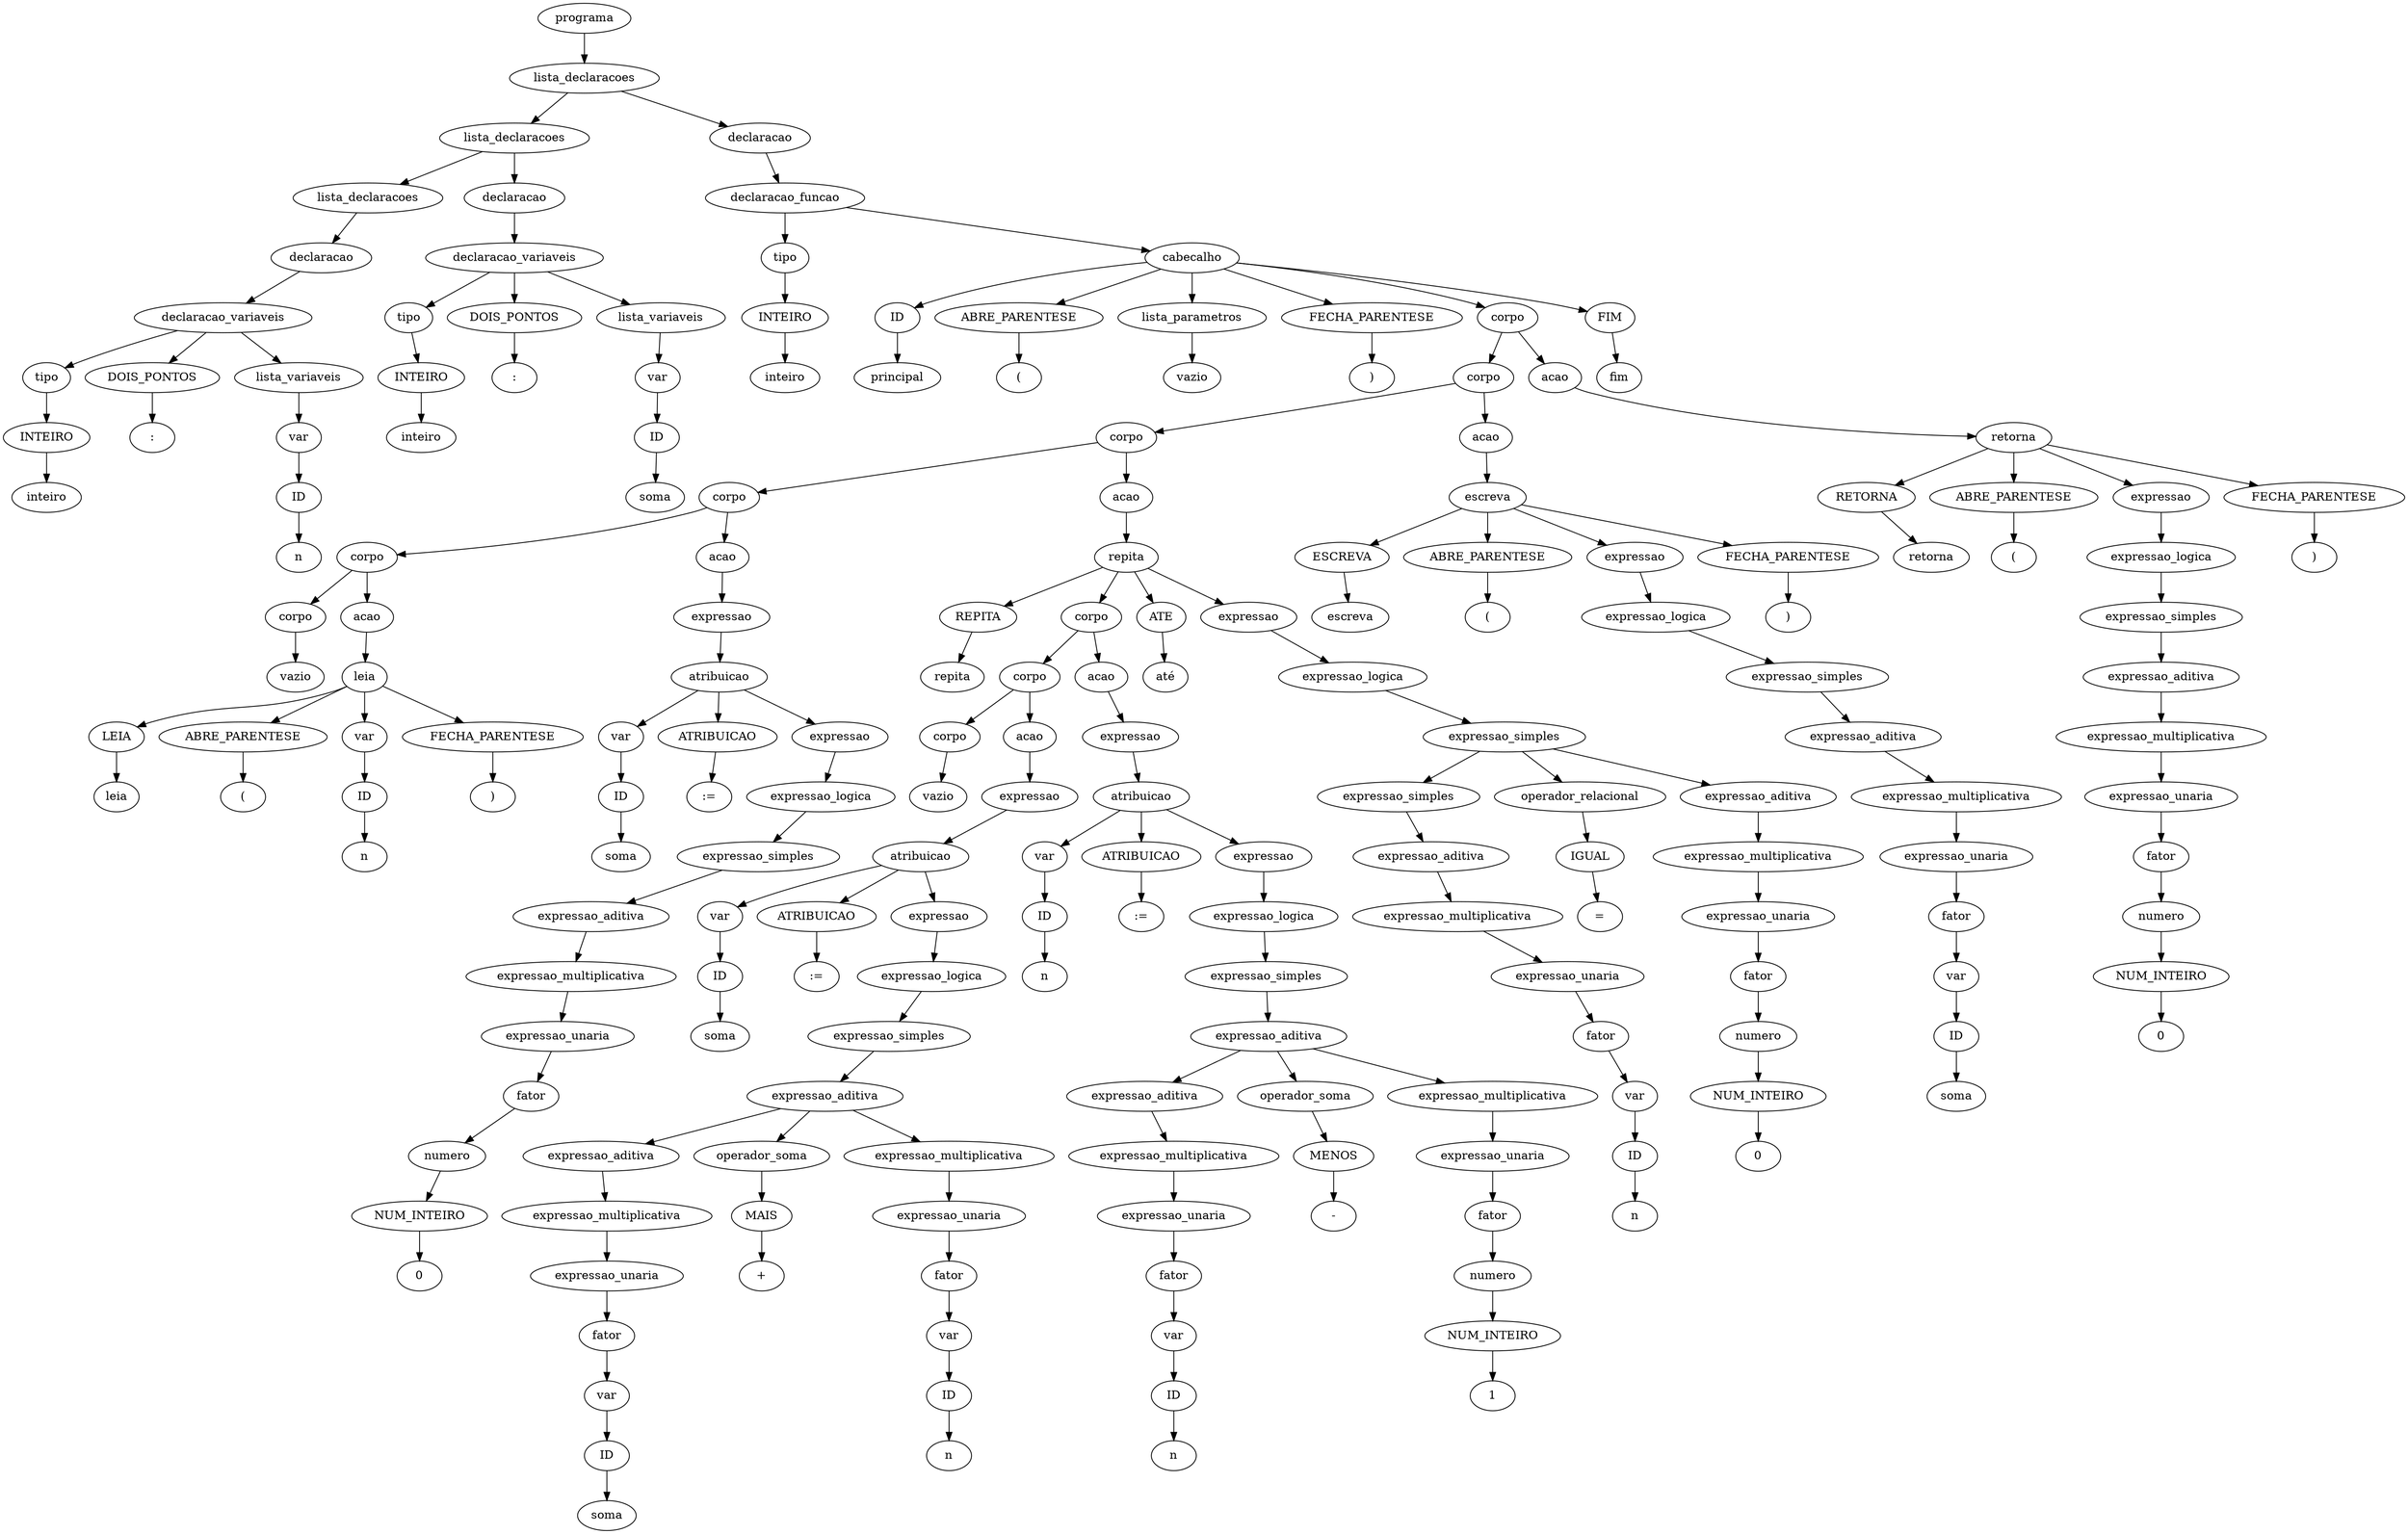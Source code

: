 digraph tree {
    "0x0" [label="programa"];
    "0x1" [label="lista_declaracoes"];
    "0x2" [label="lista_declaracoes"];
    "0x3" [label="lista_declaracoes"];
    "0x4" [label="declaracao"];
    "0x5" [label="declaracao_variaveis"];
    "0x6" [label="tipo"];
    "0x7" [label="INTEIRO"];
    "0x8" [label="inteiro"];
    "0x9" [label="DOIS_PONTOS"];
    "0xa" [label=":"];
    "0xb" [label="lista_variaveis"];
    "0xc" [label="var"];
    "0xd" [label="ID"];
    "0xe" [label="n"];
    "0xf" [label="declaracao"];
    "0x10" [label="declaracao_variaveis"];
    "0x11" [label="tipo"];
    "0x12" [label="INTEIRO"];
    "0x13" [label="inteiro"];
    "0x14" [label="DOIS_PONTOS"];
    "0x15" [label=":"];
    "0x16" [label="lista_variaveis"];
    "0x17" [label="var"];
    "0x18" [label="ID"];
    "0x19" [label="soma"];
    "0x1a" [label="declaracao"];
    "0x1b" [label="declaracao_funcao"];
    "0x1c" [label="tipo"];
    "0x1d" [label="INTEIRO"];
    "0x1e" [label="inteiro"];
    "0x1f" [label="cabecalho"];
    "0x20" [label="ID"];
    "0x21" [label="principal"];
    "0x22" [label="ABRE_PARENTESE"];
    "0x23" [label="("];
    "0x24" [label="lista_parametros"];
    "0x25" [label="vazio"];
    "0x26" [label="FECHA_PARENTESE"];
    "0x27" [label=")"];
    "0x28" [label="corpo"];
    "0x29" [label="corpo"];
    "0x2a" [label="corpo"];
    "0x2b" [label="corpo"];
    "0x2c" [label="corpo"];
    "0x2d" [label="corpo"];
    "0x2e" [label="vazio"];
    "0x2f" [label="acao"];
    "0x30" [label="leia"];
    "0x31" [label="LEIA"];
    "0x32" [label="leia"];
    "0x33" [label="ABRE_PARENTESE"];
    "0x34" [label="("];
    "0x35" [label="var"];
    "0x36" [label="ID"];
    "0x37" [label="n"];
    "0x38" [label="FECHA_PARENTESE"];
    "0x39" [label=")"];
    "0x3a" [label="acao"];
    "0x3b" [label="expressao"];
    "0x3c" [label="atribuicao"];
    "0x3d" [label="var"];
    "0x3e" [label="ID"];
    "0x3f" [label="soma"];
    "0x40" [label="ATRIBUICAO"];
    "0x41" [label=":="];
    "0x42" [label="expressao"];
    "0x43" [label="expressao_logica"];
    "0x44" [label="expressao_simples"];
    "0x45" [label="expressao_aditiva"];
    "0x46" [label="expressao_multiplicativa"];
    "0x47" [label="expressao_unaria"];
    "0x48" [label="fator"];
    "0x49" [label="numero"];
    "0x4a" [label="NUM_INTEIRO"];
    "0x4b" [label="0"];
    "0x4c" [label="acao"];
    "0x4d" [label="repita"];
    "0x4e" [label="REPITA"];
    "0x4f" [label="repita"];
    "0x50" [label="corpo"];
    "0x51" [label="corpo"];
    "0x52" [label="corpo"];
    "0x53" [label="vazio"];
    "0x54" [label="acao"];
    "0x55" [label="expressao"];
    "0x56" [label="atribuicao"];
    "0x57" [label="var"];
    "0x58" [label="ID"];
    "0x59" [label="soma"];
    "0x5a" [label="ATRIBUICAO"];
    "0x5b" [label=":="];
    "0x5c" [label="expressao"];
    "0x5d" [label="expressao_logica"];
    "0x5e" [label="expressao_simples"];
    "0x5f" [label="expressao_aditiva"];
    "0x60" [label="expressao_aditiva"];
    "0x61" [label="expressao_multiplicativa"];
    "0x62" [label="expressao_unaria"];
    "0x63" [label="fator"];
    "0x64" [label="var"];
    "0x65" [label="ID"];
    "0x66" [label="soma"];
    "0x67" [label="operador_soma"];
    "0x68" [label="MAIS"];
    "0x69" [label="+"];
    "0x6a" [label="expressao_multiplicativa"];
    "0x6b" [label="expressao_unaria"];
    "0x6c" [label="fator"];
    "0x6d" [label="var"];
    "0x6e" [label="ID"];
    "0x6f" [label="n"];
    "0x70" [label="acao"];
    "0x71" [label="expressao"];
    "0x72" [label="atribuicao"];
    "0x73" [label="var"];
    "0x74" [label="ID"];
    "0x75" [label="n"];
    "0x76" [label="ATRIBUICAO"];
    "0x77" [label=":="];
    "0x78" [label="expressao"];
    "0x79" [label="expressao_logica"];
    "0x7a" [label="expressao_simples"];
    "0x7b" [label="expressao_aditiva"];
    "0x7c" [label="expressao_aditiva"];
    "0x7d" [label="expressao_multiplicativa"];
    "0x7e" [label="expressao_unaria"];
    "0x7f" [label="fator"];
    "0x80" [label="var"];
    "0x81" [label="ID"];
    "0x82" [label="n"];
    "0x83" [label="operador_soma"];
    "0x84" [label="MENOS"];
    "0x85" [label="-"];
    "0x86" [label="expressao_multiplicativa"];
    "0x87" [label="expressao_unaria"];
    "0x88" [label="fator"];
    "0x89" [label="numero"];
    "0x8a" [label="NUM_INTEIRO"];
    "0x8b" [label="1"];
    "0x8c" [label="ATE"];
    "0x8d" [label="até"];
    "0x8e" [label="expressao"];
    "0x8f" [label="expressao_logica"];
    "0x90" [label="expressao_simples"];
    "0x91" [label="expressao_simples"];
    "0x92" [label="expressao_aditiva"];
    "0x93" [label="expressao_multiplicativa"];
    "0x94" [label="expressao_unaria"];
    "0x95" [label="fator"];
    "0x96" [label="var"];
    "0x97" [label="ID"];
    "0x98" [label="n"];
    "0x99" [label="operador_relacional"];
    "0x9a" [label="IGUAL"];
    "0x9b" [label="="];
    "0x9c" [label="expressao_aditiva"];
    "0x9d" [label="expressao_multiplicativa"];
    "0x9e" [label="expressao_unaria"];
    "0x9f" [label="fator"];
    "0xa0" [label="numero"];
    "0xa1" [label="NUM_INTEIRO"];
    "0xa2" [label="0"];
    "0xa3" [label="acao"];
    "0xa4" [label="escreva"];
    "0xa5" [label="ESCREVA"];
    "0xa6" [label="escreva"];
    "0xa7" [label="ABRE_PARENTESE"];
    "0xa8" [label="("];
    "0xa9" [label="expressao"];
    "0xaa" [label="expressao_logica"];
    "0xab" [label="expressao_simples"];
    "0xac" [label="expressao_aditiva"];
    "0xad" [label="expressao_multiplicativa"];
    "0xae" [label="expressao_unaria"];
    "0xaf" [label="fator"];
    "0xb0" [label="var"];
    "0xb1" [label="ID"];
    "0xb2" [label="soma"];
    "0xb3" [label="FECHA_PARENTESE"];
    "0xb4" [label=")"];
    "0xb5" [label="acao"];
    "0xb6" [label="retorna"];
    "0xb7" [label="RETORNA"];
    "0xb8" [label="retorna"];
    "0xb9" [label="ABRE_PARENTESE"];
    "0xba" [label="("];
    "0xbb" [label="expressao"];
    "0xbc" [label="expressao_logica"];
    "0xbd" [label="expressao_simples"];
    "0xbe" [label="expressao_aditiva"];
    "0xbf" [label="expressao_multiplicativa"];
    "0xc0" [label="expressao_unaria"];
    "0xc1" [label="fator"];
    "0xc2" [label="numero"];
    "0xc3" [label="NUM_INTEIRO"];
    "0xc4" [label="0"];
    "0xc5" [label="FECHA_PARENTESE"];
    "0xc6" [label=")"];
    "0xc7" [label="FIM"];
    "0xc8" [label="fim"];
    "0x0" -> "0x1";
    "0x1" -> "0x2";
    "0x1" -> "0x1a";
    "0x2" -> "0x3";
    "0x2" -> "0xf";
    "0x3" -> "0x4";
    "0x4" -> "0x5";
    "0x5" -> "0x6";
    "0x5" -> "0x9";
    "0x5" -> "0xb";
    "0x6" -> "0x7";
    "0x7" -> "0x8";
    "0x9" -> "0xa";
    "0xb" -> "0xc";
    "0xc" -> "0xd";
    "0xd" -> "0xe";
    "0xf" -> "0x10";
    "0x10" -> "0x11";
    "0x10" -> "0x14";
    "0x10" -> "0x16";
    "0x11" -> "0x12";
    "0x12" -> "0x13";
    "0x14" -> "0x15";
    "0x16" -> "0x17";
    "0x17" -> "0x18";
    "0x18" -> "0x19";
    "0x1a" -> "0x1b";
    "0x1b" -> "0x1c";
    "0x1b" -> "0x1f";
    "0x1c" -> "0x1d";
    "0x1d" -> "0x1e";
    "0x1f" -> "0x20";
    "0x1f" -> "0x22";
    "0x1f" -> "0x24";
    "0x1f" -> "0x26";
    "0x1f" -> "0x28";
    "0x1f" -> "0xc7";
    "0x20" -> "0x21";
    "0x22" -> "0x23";
    "0x24" -> "0x25";
    "0x26" -> "0x27";
    "0x28" -> "0x29";
    "0x28" -> "0xb5";
    "0x29" -> "0x2a";
    "0x29" -> "0xa3";
    "0x2a" -> "0x2b";
    "0x2a" -> "0x4c";
    "0x2b" -> "0x2c";
    "0x2b" -> "0x3a";
    "0x2c" -> "0x2d";
    "0x2c" -> "0x2f";
    "0x2d" -> "0x2e";
    "0x2f" -> "0x30";
    "0x30" -> "0x31";
    "0x30" -> "0x33";
    "0x30" -> "0x35";
    "0x30" -> "0x38";
    "0x31" -> "0x32";
    "0x33" -> "0x34";
    "0x35" -> "0x36";
    "0x36" -> "0x37";
    "0x38" -> "0x39";
    "0x3a" -> "0x3b";
    "0x3b" -> "0x3c";
    "0x3c" -> "0x3d";
    "0x3c" -> "0x40";
    "0x3c" -> "0x42";
    "0x3d" -> "0x3e";
    "0x3e" -> "0x3f";
    "0x40" -> "0x41";
    "0x42" -> "0x43";
    "0x43" -> "0x44";
    "0x44" -> "0x45";
    "0x45" -> "0x46";
    "0x46" -> "0x47";
    "0x47" -> "0x48";
    "0x48" -> "0x49";
    "0x49" -> "0x4a";
    "0x4a" -> "0x4b";
    "0x4c" -> "0x4d";
    "0x4d" -> "0x4e";
    "0x4d" -> "0x50";
    "0x4d" -> "0x8c";
    "0x4d" -> "0x8e";
    "0x4e" -> "0x4f";
    "0x50" -> "0x51";
    "0x50" -> "0x70";
    "0x51" -> "0x52";
    "0x51" -> "0x54";
    "0x52" -> "0x53";
    "0x54" -> "0x55";
    "0x55" -> "0x56";
    "0x56" -> "0x57";
    "0x56" -> "0x5a";
    "0x56" -> "0x5c";
    "0x57" -> "0x58";
    "0x58" -> "0x59";
    "0x5a" -> "0x5b";
    "0x5c" -> "0x5d";
    "0x5d" -> "0x5e";
    "0x5e" -> "0x5f";
    "0x5f" -> "0x60";
    "0x5f" -> "0x67";
    "0x5f" -> "0x6a";
    "0x60" -> "0x61";
    "0x61" -> "0x62";
    "0x62" -> "0x63";
    "0x63" -> "0x64";
    "0x64" -> "0x65";
    "0x65" -> "0x66";
    "0x67" -> "0x68";
    "0x68" -> "0x69";
    "0x6a" -> "0x6b";
    "0x6b" -> "0x6c";
    "0x6c" -> "0x6d";
    "0x6d" -> "0x6e";
    "0x6e" -> "0x6f";
    "0x70" -> "0x71";
    "0x71" -> "0x72";
    "0x72" -> "0x73";
    "0x72" -> "0x76";
    "0x72" -> "0x78";
    "0x73" -> "0x74";
    "0x74" -> "0x75";
    "0x76" -> "0x77";
    "0x78" -> "0x79";
    "0x79" -> "0x7a";
    "0x7a" -> "0x7b";
    "0x7b" -> "0x7c";
    "0x7b" -> "0x83";
    "0x7b" -> "0x86";
    "0x7c" -> "0x7d";
    "0x7d" -> "0x7e";
    "0x7e" -> "0x7f";
    "0x7f" -> "0x80";
    "0x80" -> "0x81";
    "0x81" -> "0x82";
    "0x83" -> "0x84";
    "0x84" -> "0x85";
    "0x86" -> "0x87";
    "0x87" -> "0x88";
    "0x88" -> "0x89";
    "0x89" -> "0x8a";
    "0x8a" -> "0x8b";
    "0x8c" -> "0x8d";
    "0x8e" -> "0x8f";
    "0x8f" -> "0x90";
    "0x90" -> "0x91";
    "0x90" -> "0x99";
    "0x90" -> "0x9c";
    "0x91" -> "0x92";
    "0x92" -> "0x93";
    "0x93" -> "0x94";
    "0x94" -> "0x95";
    "0x95" -> "0x96";
    "0x96" -> "0x97";
    "0x97" -> "0x98";
    "0x99" -> "0x9a";
    "0x9a" -> "0x9b";
    "0x9c" -> "0x9d";
    "0x9d" -> "0x9e";
    "0x9e" -> "0x9f";
    "0x9f" -> "0xa0";
    "0xa0" -> "0xa1";
    "0xa1" -> "0xa2";
    "0xa3" -> "0xa4";
    "0xa4" -> "0xa5";
    "0xa4" -> "0xa7";
    "0xa4" -> "0xa9";
    "0xa4" -> "0xb3";
    "0xa5" -> "0xa6";
    "0xa7" -> "0xa8";
    "0xa9" -> "0xaa";
    "0xaa" -> "0xab";
    "0xab" -> "0xac";
    "0xac" -> "0xad";
    "0xad" -> "0xae";
    "0xae" -> "0xaf";
    "0xaf" -> "0xb0";
    "0xb0" -> "0xb1";
    "0xb1" -> "0xb2";
    "0xb3" -> "0xb4";
    "0xb5" -> "0xb6";
    "0xb6" -> "0xb7";
    "0xb6" -> "0xb9";
    "0xb6" -> "0xbb";
    "0xb6" -> "0xc5";
    "0xb7" -> "0xb8";
    "0xb9" -> "0xba";
    "0xbb" -> "0xbc";
    "0xbc" -> "0xbd";
    "0xbd" -> "0xbe";
    "0xbe" -> "0xbf";
    "0xbf" -> "0xc0";
    "0xc0" -> "0xc1";
    "0xc1" -> "0xc2";
    "0xc2" -> "0xc3";
    "0xc3" -> "0xc4";
    "0xc5" -> "0xc6";
    "0xc7" -> "0xc8";
}
